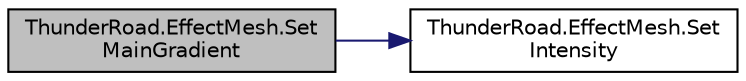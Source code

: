 digraph "ThunderRoad.EffectMesh.SetMainGradient"
{
 // LATEX_PDF_SIZE
  edge [fontname="Helvetica",fontsize="10",labelfontname="Helvetica",labelfontsize="10"];
  node [fontname="Helvetica",fontsize="10",shape=record];
  rankdir="LR";
  Node1 [label="ThunderRoad.EffectMesh.Set\lMainGradient",height=0.2,width=0.4,color="black", fillcolor="grey75", style="filled", fontcolor="black",tooltip="Sets the main gradient."];
  Node1 -> Node2 [color="midnightblue",fontsize="10",style="solid",fontname="Helvetica"];
  Node2 [label="ThunderRoad.EffectMesh.Set\lIntensity",height=0.2,width=0.4,color="black", fillcolor="white", style="filled",URL="$class_thunder_road_1_1_effect_mesh.html#a01d164a29595e0f77d2ddcc8ff529564",tooltip="Sets the intensity."];
}
